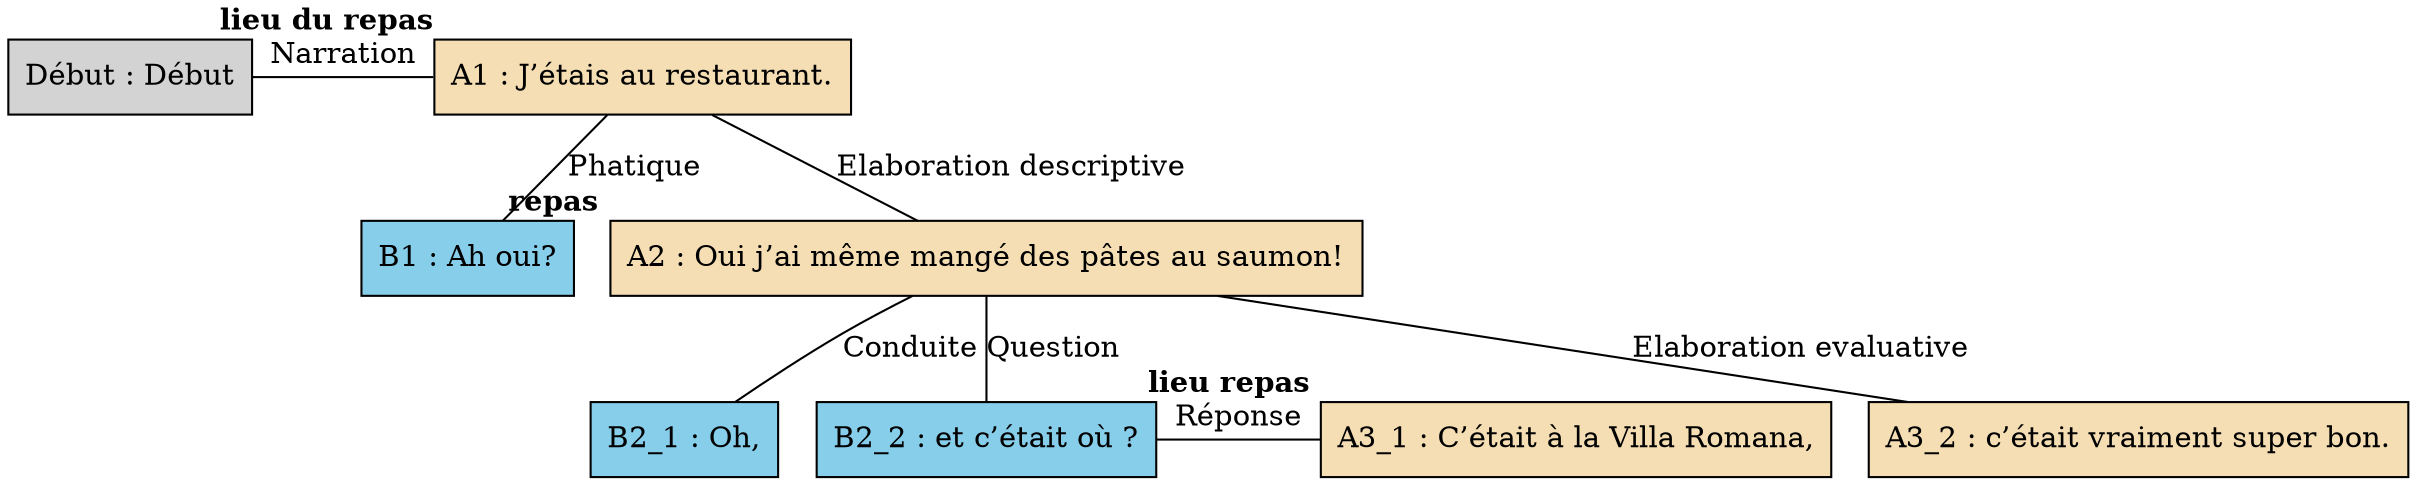 digraph A06 {
	node [shape=box style=filled]
	"Début" [label="Début : Début" xlabel=""]
	A1 [label="A1 : J’étais au restaurant." fillcolor=wheat xlabel=<<B>lieu du repas</B>>]
	B1 [label="B1 : Ah oui?" fillcolor=skyblue xlabel=""]
	A2 [label="A2 : Oui j’ai même mangé des pâtes au saumon!" fillcolor=wheat xlabel=<<B>repas </B>>]
	B2_1 [label="B2_1 : Oh," fillcolor=skyblue xlabel=""]
	B2_2 [label="B2_2 : et c’était où ?" fillcolor=skyblue xlabel=""]
	A3_1 [label="A3_1 : C’était à la Villa Romana," fillcolor=wheat xlabel=<<B>lieu repas </B>>]
	A3_2 [label="A3_2 : c’était vraiment super bon." fillcolor=wheat xlabel=""]
	A1 -> B1 [label=Phatique dir=none]
	A1 -> A2 [label="Elaboration descriptive" dir=none]
	A2 -> B2_1 [label=Conduite dir=none]
	A2 -> B2_2 [label=Question dir=none]
	{
		rank=same
		B2_2
		A3_1
		B2_2 -> A3_1 [label="Réponse" dir=none]
	}
	{
		rank=same
		"Début"
		A1
		"Début" -> A1 [label=Narration dir=none]
	}
	A2 -> A3_2 [label="Elaboration evaluative" dir=none]
}
